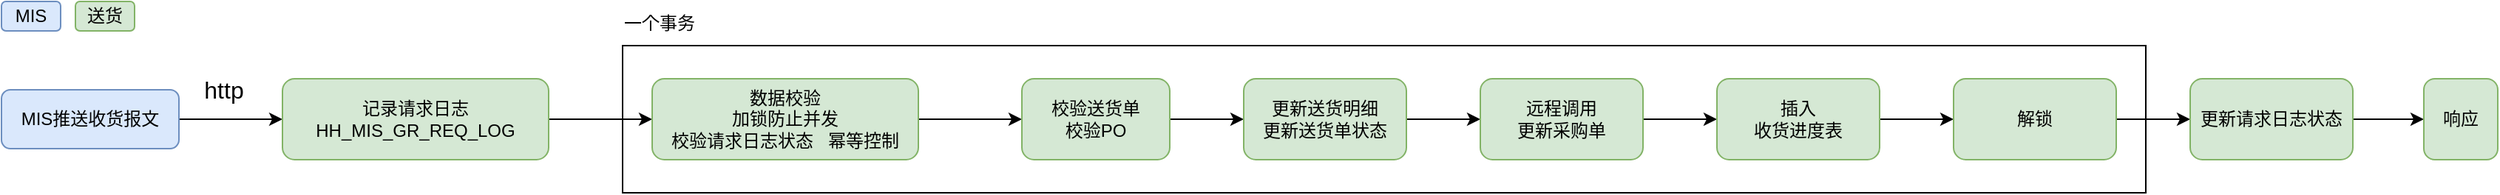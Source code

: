 <mxfile version="24.8.6">
  <diagram id="C5RBs43oDa-KdzZeNtuy" name="Page-1">
    <mxGraphModel dx="1414" dy="708" grid="1" gridSize="10" guides="1" tooltips="1" connect="1" arrows="1" fold="1" page="1" pageScale="1" pageWidth="827" pageHeight="1169" math="0" shadow="0">
      <root>
        <mxCell id="WIyWlLk6GJQsqaUBKTNV-0" />
        <mxCell id="WIyWlLk6GJQsqaUBKTNV-1" parent="WIyWlLk6GJQsqaUBKTNV-0" />
        <mxCell id="zNMiChRaGcJFo_TWJvuN-3" value="" style="edgeStyle=orthogonalEdgeStyle;rounded=0;orthogonalLoop=1;jettySize=auto;html=1;" edge="1" parent="WIyWlLk6GJQsqaUBKTNV-1" source="zNMiChRaGcJFo_TWJvuN-1" target="zNMiChRaGcJFo_TWJvuN-2">
          <mxGeometry relative="1" as="geometry" />
        </mxCell>
        <mxCell id="zNMiChRaGcJFo_TWJvuN-4" value="&lt;font style=&quot;font-size: 16px;&quot;&gt;http&lt;/font&gt;" style="edgeLabel;html=1;align=center;verticalAlign=middle;resizable=0;points=[];" vertex="1" connectable="0" parent="zNMiChRaGcJFo_TWJvuN-3">
          <mxGeometry x="-0.24" y="2" relative="1" as="geometry">
            <mxPoint x="3" y="-18" as="offset" />
          </mxGeometry>
        </mxCell>
        <mxCell id="zNMiChRaGcJFo_TWJvuN-1" value="MIS推送收货报文" style="rounded=1;whiteSpace=wrap;html=1;fillColor=#dae8fc;strokeColor=#6c8ebf;" vertex="1" parent="WIyWlLk6GJQsqaUBKTNV-1">
          <mxGeometry x="50" y="160" width="120" height="40" as="geometry" />
        </mxCell>
        <mxCell id="zNMiChRaGcJFo_TWJvuN-8" value="" style="edgeStyle=orthogonalEdgeStyle;rounded=0;orthogonalLoop=1;jettySize=auto;html=1;" edge="1" parent="WIyWlLk6GJQsqaUBKTNV-1" source="zNMiChRaGcJFo_TWJvuN-2" target="zNMiChRaGcJFo_TWJvuN-7">
          <mxGeometry relative="1" as="geometry" />
        </mxCell>
        <mxCell id="zNMiChRaGcJFo_TWJvuN-2" value="记录请求日志&lt;div&gt;HH_MIS_GR_REQ_LOG&lt;/div&gt;" style="rounded=1;whiteSpace=wrap;html=1;fillColor=#d5e8d4;strokeColor=#82b366;" vertex="1" parent="WIyWlLk6GJQsqaUBKTNV-1">
          <mxGeometry x="240" y="152.5" width="180" height="55" as="geometry" />
        </mxCell>
        <mxCell id="zNMiChRaGcJFo_TWJvuN-5" value="MIS" style="rounded=1;whiteSpace=wrap;html=1;fillColor=#dae8fc;strokeColor=#6c8ebf;" vertex="1" parent="WIyWlLk6GJQsqaUBKTNV-1">
          <mxGeometry x="50" y="100" width="40" height="20" as="geometry" />
        </mxCell>
        <mxCell id="zNMiChRaGcJFo_TWJvuN-6" value="送货" style="rounded=1;whiteSpace=wrap;html=1;fillColor=#d5e8d4;strokeColor=#82b366;" vertex="1" parent="WIyWlLk6GJQsqaUBKTNV-1">
          <mxGeometry x="100" y="100" width="40" height="20" as="geometry" />
        </mxCell>
        <mxCell id="zNMiChRaGcJFo_TWJvuN-10" value="" style="edgeStyle=orthogonalEdgeStyle;rounded=0;orthogonalLoop=1;jettySize=auto;html=1;" edge="1" parent="WIyWlLk6GJQsqaUBKTNV-1" source="zNMiChRaGcJFo_TWJvuN-7" target="zNMiChRaGcJFo_TWJvuN-9">
          <mxGeometry relative="1" as="geometry" />
        </mxCell>
        <mxCell id="zNMiChRaGcJFo_TWJvuN-7" value="数据校验&lt;div&gt;加锁防止并发&lt;/div&gt;&lt;div&gt;校验请求日志状态&amp;nbsp; &amp;nbsp;幂等控制&lt;/div&gt;" style="rounded=1;whiteSpace=wrap;html=1;fillColor=#d5e8d4;strokeColor=#82b366;" vertex="1" parent="WIyWlLk6GJQsqaUBKTNV-1">
          <mxGeometry x="490" y="152.5" width="180" height="55" as="geometry" />
        </mxCell>
        <mxCell id="zNMiChRaGcJFo_TWJvuN-12" value="" style="edgeStyle=orthogonalEdgeStyle;rounded=0;orthogonalLoop=1;jettySize=auto;html=1;" edge="1" parent="WIyWlLk6GJQsqaUBKTNV-1" source="zNMiChRaGcJFo_TWJvuN-9" target="zNMiChRaGcJFo_TWJvuN-11">
          <mxGeometry relative="1" as="geometry" />
        </mxCell>
        <mxCell id="zNMiChRaGcJFo_TWJvuN-9" value="校验送货单&lt;div&gt;校验PO&lt;/div&gt;" style="rounded=1;whiteSpace=wrap;html=1;fillColor=#d5e8d4;strokeColor=#82b366;" vertex="1" parent="WIyWlLk6GJQsqaUBKTNV-1">
          <mxGeometry x="740" y="152.5" width="100" height="55" as="geometry" />
        </mxCell>
        <mxCell id="zNMiChRaGcJFo_TWJvuN-14" value="" style="edgeStyle=orthogonalEdgeStyle;rounded=0;orthogonalLoop=1;jettySize=auto;html=1;" edge="1" parent="WIyWlLk6GJQsqaUBKTNV-1" source="zNMiChRaGcJFo_TWJvuN-11" target="zNMiChRaGcJFo_TWJvuN-13">
          <mxGeometry relative="1" as="geometry" />
        </mxCell>
        <mxCell id="zNMiChRaGcJFo_TWJvuN-11" value="更新送货明细&lt;div&gt;更新送货单状态&lt;/div&gt;" style="rounded=1;whiteSpace=wrap;html=1;fillColor=#d5e8d4;strokeColor=#82b366;" vertex="1" parent="WIyWlLk6GJQsqaUBKTNV-1">
          <mxGeometry x="890" y="152.5" width="110" height="55" as="geometry" />
        </mxCell>
        <mxCell id="zNMiChRaGcJFo_TWJvuN-16" value="" style="edgeStyle=orthogonalEdgeStyle;rounded=0;orthogonalLoop=1;jettySize=auto;html=1;" edge="1" parent="WIyWlLk6GJQsqaUBKTNV-1" source="zNMiChRaGcJFo_TWJvuN-13" target="zNMiChRaGcJFo_TWJvuN-15">
          <mxGeometry relative="1" as="geometry" />
        </mxCell>
        <mxCell id="zNMiChRaGcJFo_TWJvuN-13" value="远程调用&lt;div&gt;更新采购单&lt;/div&gt;" style="rounded=1;whiteSpace=wrap;html=1;fillColor=#d5e8d4;strokeColor=#82b366;" vertex="1" parent="WIyWlLk6GJQsqaUBKTNV-1">
          <mxGeometry x="1050" y="152.5" width="110" height="55" as="geometry" />
        </mxCell>
        <mxCell id="zNMiChRaGcJFo_TWJvuN-18" value="" style="edgeStyle=orthogonalEdgeStyle;rounded=0;orthogonalLoop=1;jettySize=auto;html=1;" edge="1" parent="WIyWlLk6GJQsqaUBKTNV-1" source="zNMiChRaGcJFo_TWJvuN-15" target="zNMiChRaGcJFo_TWJvuN-17">
          <mxGeometry relative="1" as="geometry" />
        </mxCell>
        <mxCell id="zNMiChRaGcJFo_TWJvuN-15" value="插入&lt;div&gt;收货进度表&lt;/div&gt;" style="rounded=1;whiteSpace=wrap;html=1;fillColor=#d5e8d4;strokeColor=#82b366;" vertex="1" parent="WIyWlLk6GJQsqaUBKTNV-1">
          <mxGeometry x="1210" y="152.5" width="110" height="55" as="geometry" />
        </mxCell>
        <mxCell id="zNMiChRaGcJFo_TWJvuN-20" value="" style="edgeStyle=orthogonalEdgeStyle;rounded=0;orthogonalLoop=1;jettySize=auto;html=1;" edge="1" parent="WIyWlLk6GJQsqaUBKTNV-1" source="zNMiChRaGcJFo_TWJvuN-17" target="zNMiChRaGcJFo_TWJvuN-19">
          <mxGeometry relative="1" as="geometry" />
        </mxCell>
        <mxCell id="zNMiChRaGcJFo_TWJvuN-17" value="解锁" style="rounded=1;whiteSpace=wrap;html=1;fillColor=#d5e8d4;strokeColor=#82b366;" vertex="1" parent="WIyWlLk6GJQsqaUBKTNV-1">
          <mxGeometry x="1370" y="152.5" width="110" height="55" as="geometry" />
        </mxCell>
        <mxCell id="zNMiChRaGcJFo_TWJvuN-25" value="" style="edgeStyle=orthogonalEdgeStyle;rounded=0;orthogonalLoop=1;jettySize=auto;html=1;" edge="1" parent="WIyWlLk6GJQsqaUBKTNV-1" source="zNMiChRaGcJFo_TWJvuN-19" target="zNMiChRaGcJFo_TWJvuN-24">
          <mxGeometry relative="1" as="geometry" />
        </mxCell>
        <mxCell id="zNMiChRaGcJFo_TWJvuN-19" value="更新请求日志状态" style="rounded=1;whiteSpace=wrap;html=1;fillColor=#d5e8d4;strokeColor=#82b366;" vertex="1" parent="WIyWlLk6GJQsqaUBKTNV-1">
          <mxGeometry x="1530" y="152.5" width="110" height="55" as="geometry" />
        </mxCell>
        <mxCell id="zNMiChRaGcJFo_TWJvuN-21" value="" style="rounded=0;whiteSpace=wrap;html=1;fillColor=none;" vertex="1" parent="WIyWlLk6GJQsqaUBKTNV-1">
          <mxGeometry x="470" y="130" width="1030" height="100" as="geometry" />
        </mxCell>
        <mxCell id="zNMiChRaGcJFo_TWJvuN-22" value="一个事务" style="text;html=1;align=center;verticalAlign=middle;whiteSpace=wrap;rounded=0;" vertex="1" parent="WIyWlLk6GJQsqaUBKTNV-1">
          <mxGeometry x="470" y="100" width="50" height="30" as="geometry" />
        </mxCell>
        <mxCell id="zNMiChRaGcJFo_TWJvuN-24" value="响应" style="rounded=1;whiteSpace=wrap;html=1;fillColor=#d5e8d4;strokeColor=#82b366;" vertex="1" parent="WIyWlLk6GJQsqaUBKTNV-1">
          <mxGeometry x="1688" y="152.5" width="50" height="55" as="geometry" />
        </mxCell>
      </root>
    </mxGraphModel>
  </diagram>
</mxfile>
